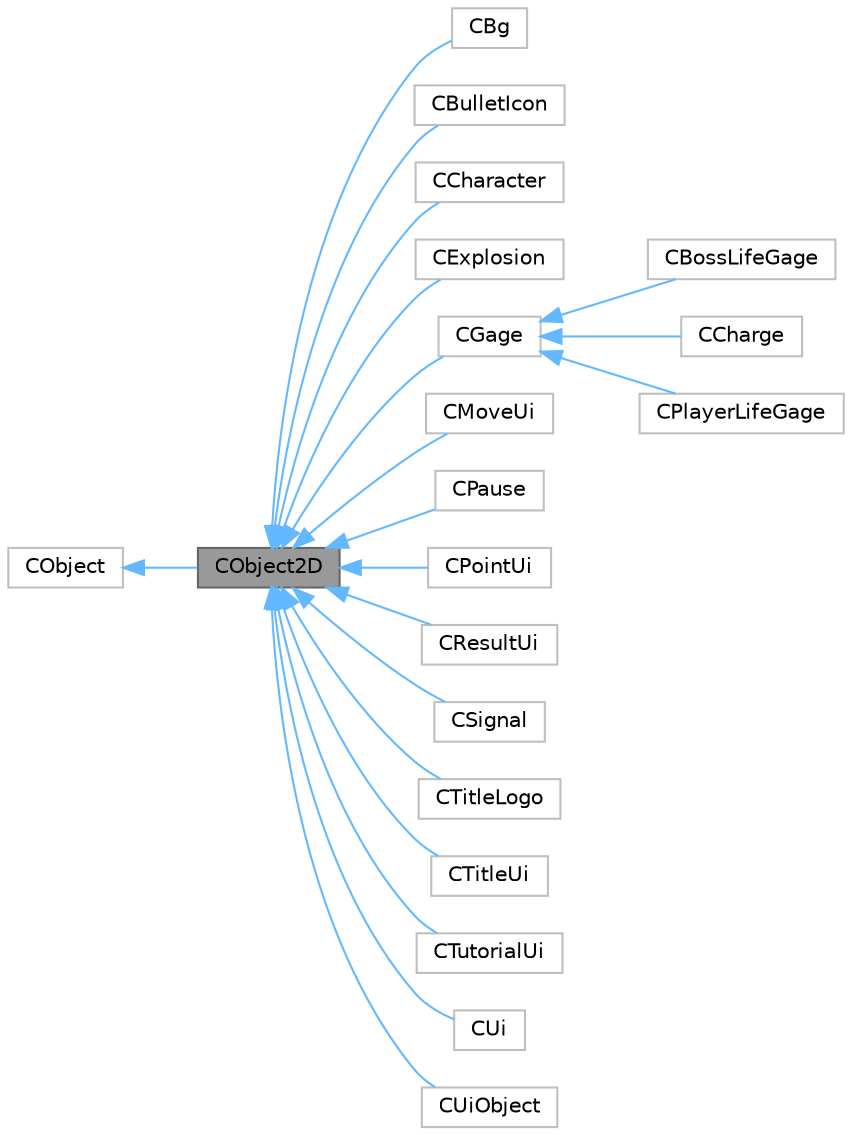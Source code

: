 digraph "CObject2D"
{
 // LATEX_PDF_SIZE
  bgcolor="transparent";
  edge [fontname=Helvetica,fontsize=10,labelfontname=Helvetica,labelfontsize=10];
  node [fontname=Helvetica,fontsize=10,shape=box,height=0.2,width=0.4];
  rankdir="LR";
  Node1 [id="Node000001",label="CObject2D",height=0.2,width=0.4,color="gray40", fillcolor="grey60", style="filled", fontcolor="black",tooltip=" "];
  Node2 -> Node1 [id="edge1_Node000001_Node000002",dir="back",color="steelblue1",style="solid",tooltip=" "];
  Node2 [id="Node000002",label="CObject",height=0.2,width=0.4,color="grey75", fillcolor="white", style="filled",URL="$class_c_object.html",tooltip=" "];
  Node1 -> Node3 [id="edge2_Node000001_Node000003",dir="back",color="steelblue1",style="solid",tooltip=" "];
  Node3 [id="Node000003",label="CBg",height=0.2,width=0.4,color="grey75", fillcolor="white", style="filled",URL="$class_c_bg.html",tooltip=" "];
  Node1 -> Node4 [id="edge3_Node000001_Node000004",dir="back",color="steelblue1",style="solid",tooltip=" "];
  Node4 [id="Node000004",label="CBulletIcon",height=0.2,width=0.4,color="grey75", fillcolor="white", style="filled",URL="$class_c_bullet_icon.html",tooltip=" "];
  Node1 -> Node5 [id="edge4_Node000001_Node000005",dir="back",color="steelblue1",style="solid",tooltip=" "];
  Node5 [id="Node000005",label="CCharacter",height=0.2,width=0.4,color="grey75", fillcolor="white", style="filled",URL="$class_c_character.html",tooltip=" "];
  Node1 -> Node6 [id="edge5_Node000001_Node000006",dir="back",color="steelblue1",style="solid",tooltip=" "];
  Node6 [id="Node000006",label="CExplosion",height=0.2,width=0.4,color="grey75", fillcolor="white", style="filled",URL="$class_c_explosion.html",tooltip=" "];
  Node1 -> Node7 [id="edge6_Node000001_Node000007",dir="back",color="steelblue1",style="solid",tooltip=" "];
  Node7 [id="Node000007",label="CGage",height=0.2,width=0.4,color="grey75", fillcolor="white", style="filled",URL="$class_c_gage.html",tooltip=" "];
  Node7 -> Node8 [id="edge7_Node000007_Node000008",dir="back",color="steelblue1",style="solid",tooltip=" "];
  Node8 [id="Node000008",label="CBossLifeGage",height=0.2,width=0.4,color="grey75", fillcolor="white", style="filled",URL="$class_c_boss_life_gage.html",tooltip=" "];
  Node7 -> Node9 [id="edge8_Node000007_Node000009",dir="back",color="steelblue1",style="solid",tooltip=" "];
  Node9 [id="Node000009",label="CCharge",height=0.2,width=0.4,color="grey75", fillcolor="white", style="filled",URL="$class_c_charge.html",tooltip=" "];
  Node7 -> Node10 [id="edge9_Node000007_Node000010",dir="back",color="steelblue1",style="solid",tooltip=" "];
  Node10 [id="Node000010",label="CPlayerLifeGage",height=0.2,width=0.4,color="grey75", fillcolor="white", style="filled",URL="$class_c_player_life_gage.html",tooltip=" "];
  Node1 -> Node11 [id="edge10_Node000001_Node000011",dir="back",color="steelblue1",style="solid",tooltip=" "];
  Node11 [id="Node000011",label="CMoveUi",height=0.2,width=0.4,color="grey75", fillcolor="white", style="filled",URL="$class_c_move_ui.html",tooltip=" "];
  Node1 -> Node12 [id="edge11_Node000001_Node000012",dir="back",color="steelblue1",style="solid",tooltip=" "];
  Node12 [id="Node000012",label="CPause",height=0.2,width=0.4,color="grey75", fillcolor="white", style="filled",URL="$class_c_pause.html",tooltip=" "];
  Node1 -> Node13 [id="edge12_Node000001_Node000013",dir="back",color="steelblue1",style="solid",tooltip=" "];
  Node13 [id="Node000013",label="CPointUi",height=0.2,width=0.4,color="grey75", fillcolor="white", style="filled",URL="$class_c_point_ui.html",tooltip=" "];
  Node1 -> Node14 [id="edge13_Node000001_Node000014",dir="back",color="steelblue1",style="solid",tooltip=" "];
  Node14 [id="Node000014",label="CResultUi",height=0.2,width=0.4,color="grey75", fillcolor="white", style="filled",URL="$class_c_result_ui.html",tooltip=" "];
  Node1 -> Node15 [id="edge14_Node000001_Node000015",dir="back",color="steelblue1",style="solid",tooltip=" "];
  Node15 [id="Node000015",label="CSignal",height=0.2,width=0.4,color="grey75", fillcolor="white", style="filled",URL="$class_c_signal.html",tooltip=" "];
  Node1 -> Node16 [id="edge15_Node000001_Node000016",dir="back",color="steelblue1",style="solid",tooltip=" "];
  Node16 [id="Node000016",label="CTitleLogo",height=0.2,width=0.4,color="grey75", fillcolor="white", style="filled",URL="$class_c_title_logo.html",tooltip=" "];
  Node1 -> Node17 [id="edge16_Node000001_Node000017",dir="back",color="steelblue1",style="solid",tooltip=" "];
  Node17 [id="Node000017",label="CTitleUi",height=0.2,width=0.4,color="grey75", fillcolor="white", style="filled",URL="$class_c_title_ui.html",tooltip=" "];
  Node1 -> Node18 [id="edge17_Node000001_Node000018",dir="back",color="steelblue1",style="solid",tooltip=" "];
  Node18 [id="Node000018",label="CTutorialUi",height=0.2,width=0.4,color="grey75", fillcolor="white", style="filled",URL="$class_c_tutorial_ui.html",tooltip=" "];
  Node1 -> Node19 [id="edge18_Node000001_Node000019",dir="back",color="steelblue1",style="solid",tooltip=" "];
  Node19 [id="Node000019",label="CUi",height=0.2,width=0.4,color="grey75", fillcolor="white", style="filled",URL="$class_c_ui.html",tooltip=" "];
  Node1 -> Node20 [id="edge19_Node000001_Node000020",dir="back",color="steelblue1",style="solid",tooltip=" "];
  Node20 [id="Node000020",label="CUiObject",height=0.2,width=0.4,color="grey75", fillcolor="white", style="filled",URL="$class_c_ui_object.html",tooltip=" "];
}

